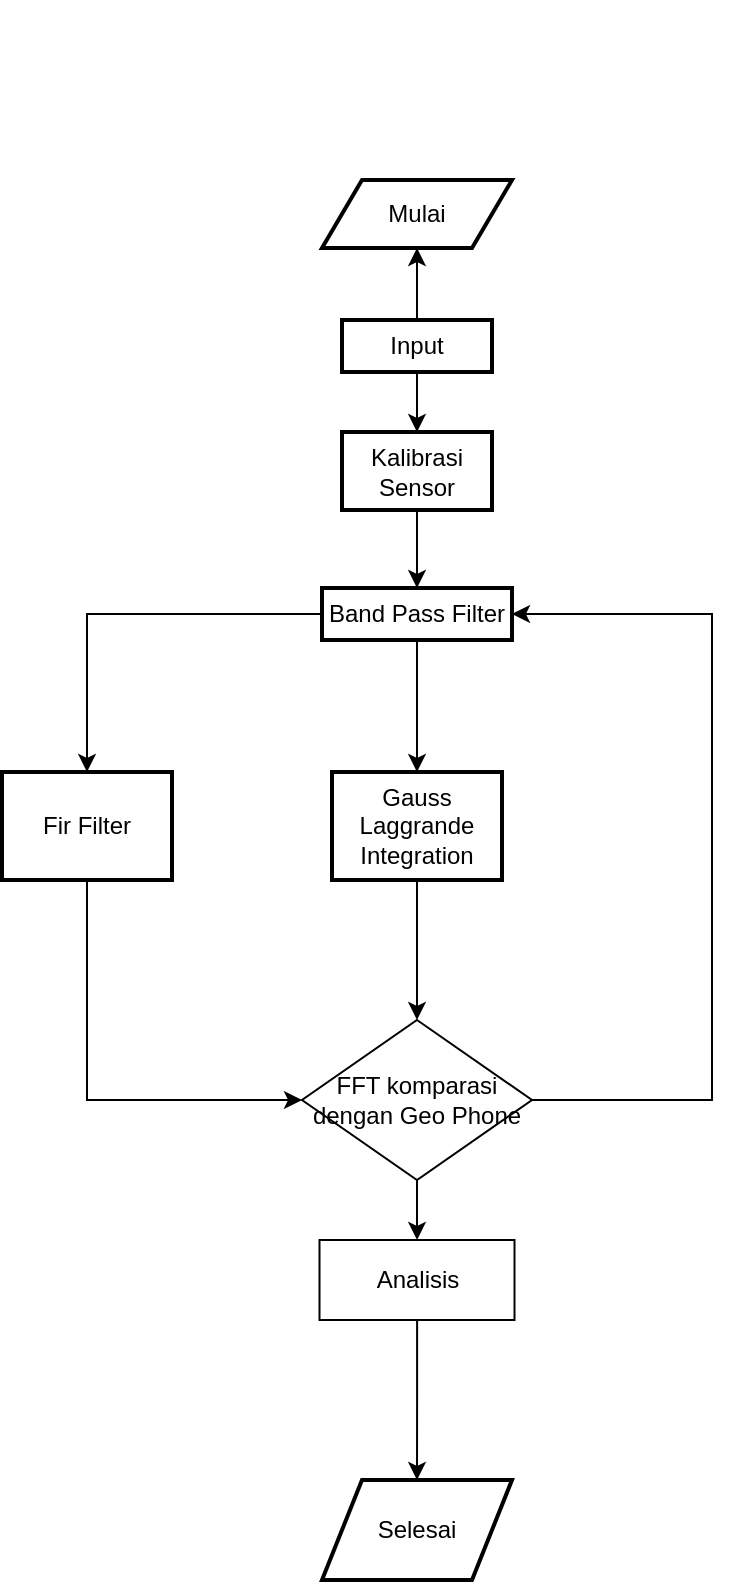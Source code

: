 <mxfile version="22.0.4" type="github">
  <diagram name="Halaman-1" id="zJpdSAJUHy5nzfpE8PS3">
    <mxGraphModel dx="2439" dy="2050" grid="1" gridSize="10" guides="1" tooltips="1" connect="1" arrows="1" fold="1" page="1" pageScale="1" pageWidth="827" pageHeight="1169" math="0" shadow="0">
      <root>
        <mxCell id="0" />
        <mxCell id="1" parent="0" />
        <mxCell id="YLIzincP_FIx2nhYp5ts-36" value="" style="group" vertex="1" connectable="0" parent="1">
          <mxGeometry x="-450" y="-530" width="95" height="255" as="geometry" />
        </mxCell>
        <mxCell id="YLIzincP_FIx2nhYp5ts-42" value="" style="group" vertex="1" connectable="0" parent="YLIzincP_FIx2nhYp5ts-36">
          <mxGeometry y="90" width="95" height="165" as="geometry" />
        </mxCell>
        <mxCell id="YLIzincP_FIx2nhYp5ts-31" value="Input" style="whiteSpace=wrap;strokeWidth=2;" vertex="1" parent="YLIzincP_FIx2nhYp5ts-42">
          <mxGeometry x="10" y="70" width="75" height="26" as="geometry" />
        </mxCell>
        <mxCell id="YLIzincP_FIx2nhYp5ts-32" value="Mulai" style="shape=parallelogram;perimeter=parallelogramPerimeter;whiteSpace=wrap;html=1;fixedSize=1;strokeWidth=2;" vertex="1" parent="YLIzincP_FIx2nhYp5ts-42">
          <mxGeometry width="95" height="34" as="geometry" />
        </mxCell>
        <mxCell id="YLIzincP_FIx2nhYp5ts-30" value="" style="edgeStyle=orthogonalEdgeStyle;rounded=0;orthogonalLoop=1;jettySize=auto;html=1;" edge="1" parent="YLIzincP_FIx2nhYp5ts-42" source="YLIzincP_FIx2nhYp5ts-31" target="YLIzincP_FIx2nhYp5ts-32">
          <mxGeometry relative="1" as="geometry" />
        </mxCell>
        <mxCell id="YLIzincP_FIx2nhYp5ts-33" value="Kalibrasi Sensor" style="whiteSpace=wrap;strokeWidth=2;" vertex="1" parent="YLIzincP_FIx2nhYp5ts-42">
          <mxGeometry x="10" y="126" width="75" height="39" as="geometry" />
        </mxCell>
        <mxCell id="YLIzincP_FIx2nhYp5ts-34" value="" style="edgeStyle=orthogonalEdgeStyle;rounded=0;orthogonalLoop=1;jettySize=auto;html=1;" edge="1" parent="YLIzincP_FIx2nhYp5ts-42" source="YLIzincP_FIx2nhYp5ts-31" target="YLIzincP_FIx2nhYp5ts-33">
          <mxGeometry relative="1" as="geometry" />
        </mxCell>
        <mxCell id="YLIzincP_FIx2nhYp5ts-41" value="" style="group" vertex="1" connectable="0" parent="1">
          <mxGeometry x="-610" y="-236" width="355" height="496" as="geometry" />
        </mxCell>
        <mxCell id="3" value="Band Pass Filter" style="whiteSpace=wrap;strokeWidth=2;" parent="YLIzincP_FIx2nhYp5ts-41" vertex="1">
          <mxGeometry x="160" width="95" height="26" as="geometry" />
        </mxCell>
        <mxCell id="YLIzincP_FIx2nhYp5ts-9" value="Gauss Laggrande Integration" style="whiteSpace=wrap;strokeWidth=2;" vertex="1" parent="YLIzincP_FIx2nhYp5ts-41">
          <mxGeometry x="165" y="92" width="85" height="54" as="geometry" />
        </mxCell>
        <mxCell id="YLIzincP_FIx2nhYp5ts-10" value="" style="edgeStyle=orthogonalEdgeStyle;rounded=0;orthogonalLoop=1;jettySize=auto;html=1;" edge="1" parent="YLIzincP_FIx2nhYp5ts-41" source="3" target="YLIzincP_FIx2nhYp5ts-9">
          <mxGeometry relative="1" as="geometry" />
        </mxCell>
        <mxCell id="YLIzincP_FIx2nhYp5ts-17" value="Selesai" style="shape=parallelogram;perimeter=parallelogramPerimeter;whiteSpace=wrap;html=1;fixedSize=1;strokeWidth=2;" vertex="1" parent="YLIzincP_FIx2nhYp5ts-41">
          <mxGeometry x="160" y="446" width="95" height="50" as="geometry" />
        </mxCell>
        <mxCell id="YLIzincP_FIx2nhYp5ts-21" value="Fir Filter" style="whiteSpace=wrap;strokeWidth=2;" vertex="1" parent="YLIzincP_FIx2nhYp5ts-41">
          <mxGeometry y="92" width="85" height="54" as="geometry" />
        </mxCell>
        <mxCell id="YLIzincP_FIx2nhYp5ts-24" value="" style="edgeStyle=orthogonalEdgeStyle;rounded=0;orthogonalLoop=1;jettySize=auto;html=1;entryX=0.5;entryY=0;entryDx=0;entryDy=0;" edge="1" parent="YLIzincP_FIx2nhYp5ts-41" source="3" target="YLIzincP_FIx2nhYp5ts-21">
          <mxGeometry relative="1" as="geometry">
            <mxPoint x="80" y="13" as="targetPoint" />
          </mxGeometry>
        </mxCell>
        <mxCell id="YLIzincP_FIx2nhYp5ts-29" style="edgeStyle=orthogonalEdgeStyle;rounded=0;orthogonalLoop=1;jettySize=auto;html=1;entryX=1;entryY=0.5;entryDx=0;entryDy=0;" edge="1" parent="YLIzincP_FIx2nhYp5ts-41" source="YLIzincP_FIx2nhYp5ts-28" target="3">
          <mxGeometry relative="1" as="geometry">
            <Array as="points">
              <mxPoint x="355" y="256" />
              <mxPoint x="355" y="13" />
            </Array>
          </mxGeometry>
        </mxCell>
        <mxCell id="YLIzincP_FIx2nhYp5ts-28" value="FFT komparasi dengan Geo Phone" style="rhombus;whiteSpace=wrap;html=1;" vertex="1" parent="YLIzincP_FIx2nhYp5ts-41">
          <mxGeometry x="150" y="216" width="115" height="80" as="geometry" />
        </mxCell>
        <mxCell id="YLIzincP_FIx2nhYp5ts-12" value="" style="edgeStyle=orthogonalEdgeStyle;rounded=0;orthogonalLoop=1;jettySize=auto;html=1;entryX=0.5;entryY=0;entryDx=0;entryDy=0;" edge="1" parent="YLIzincP_FIx2nhYp5ts-41" source="YLIzincP_FIx2nhYp5ts-9" target="YLIzincP_FIx2nhYp5ts-28">
          <mxGeometry relative="1" as="geometry">
            <mxPoint x="207.5" y="226" as="targetPoint" />
          </mxGeometry>
        </mxCell>
        <mxCell id="YLIzincP_FIx2nhYp5ts-27" style="edgeStyle=orthogonalEdgeStyle;rounded=0;orthogonalLoop=1;jettySize=auto;html=1;" edge="1" parent="YLIzincP_FIx2nhYp5ts-41" source="YLIzincP_FIx2nhYp5ts-21" target="YLIzincP_FIx2nhYp5ts-28">
          <mxGeometry relative="1" as="geometry">
            <mxPoint x="165" y="256.024" as="targetPoint" />
            <Array as="points">
              <mxPoint x="43" y="256" />
            </Array>
          </mxGeometry>
        </mxCell>
        <mxCell id="YLIzincP_FIx2nhYp5ts-40" value="" style="edgeStyle=orthogonalEdgeStyle;rounded=0;orthogonalLoop=1;jettySize=auto;html=1;" edge="1" parent="YLIzincP_FIx2nhYp5ts-41" source="YLIzincP_FIx2nhYp5ts-38" target="YLIzincP_FIx2nhYp5ts-17">
          <mxGeometry relative="1" as="geometry" />
        </mxCell>
        <mxCell id="YLIzincP_FIx2nhYp5ts-38" value="Analisis" style="whiteSpace=wrap;html=1;" vertex="1" parent="YLIzincP_FIx2nhYp5ts-41">
          <mxGeometry x="158.75" y="326" width="97.5" height="40" as="geometry" />
        </mxCell>
        <mxCell id="YLIzincP_FIx2nhYp5ts-39" value="" style="edgeStyle=orthogonalEdgeStyle;rounded=0;orthogonalLoop=1;jettySize=auto;html=1;" edge="1" parent="YLIzincP_FIx2nhYp5ts-41" source="YLIzincP_FIx2nhYp5ts-28" target="YLIzincP_FIx2nhYp5ts-38">
          <mxGeometry relative="1" as="geometry" />
        </mxCell>
        <mxCell id="YLIzincP_FIx2nhYp5ts-35" value="" style="edgeStyle=orthogonalEdgeStyle;rounded=0;orthogonalLoop=1;jettySize=auto;html=1;" edge="1" parent="1" source="YLIzincP_FIx2nhYp5ts-33" target="3">
          <mxGeometry relative="1" as="geometry" />
        </mxCell>
      </root>
    </mxGraphModel>
  </diagram>
</mxfile>
